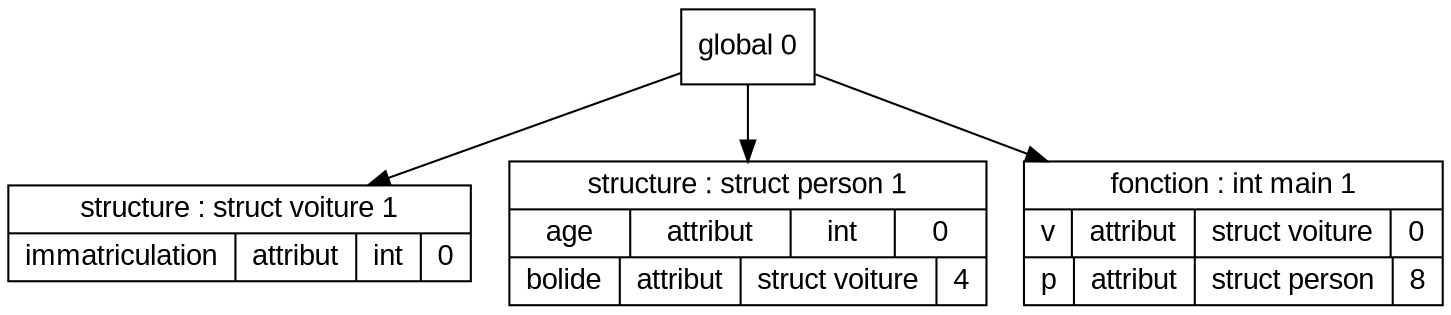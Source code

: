 digraph "tds"{

	node [fontname="Arial"];

	N1 [shape=record label="{ structure : struct voiture 1
	| { immatriculation | attribut | int | 0 }
	}"];

	N2 [shape=record label="{ structure : struct person 1
	| { age | attribut | int | 0 }
	| { bolide | attribut | struct voiture | 4 }
	}"];

	N3 [shape=record label="{ fonction : int main 1
	| { v | attribut | struct voiture | 0 }
	| { p | attribut | struct person | 8 }
	}"];

	N0 [shape=record label="{ global 0
	}"];


	N0 -> N1; 
	N0 -> N2; 
	N0 -> N3; 
}
